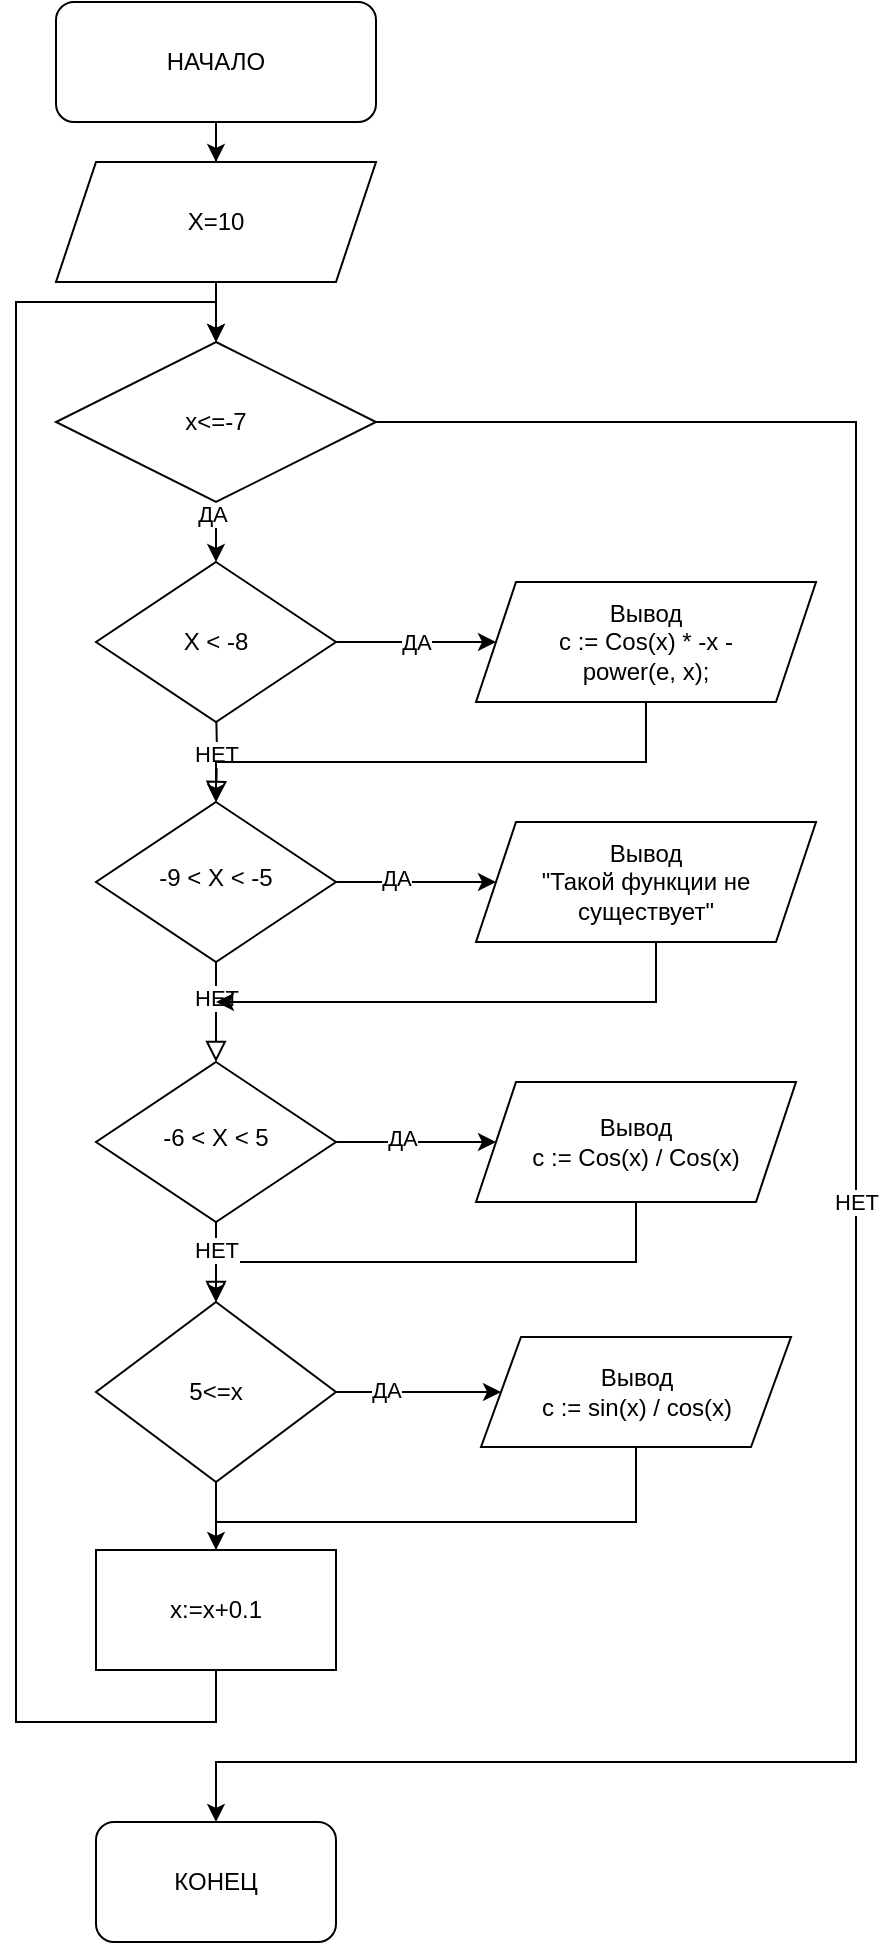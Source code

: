 <mxfile version="22.0.4" type="device">
  <diagram id="C5RBs43oDa-KdzZeNtuy" name="Page-1">
    <mxGraphModel dx="2345" dy="2140" grid="1" gridSize="10" guides="1" tooltips="1" connect="1" arrows="1" fold="1" page="1" pageScale="1" pageWidth="827" pageHeight="1169" math="0" shadow="0">
      <root>
        <mxCell id="WIyWlLk6GJQsqaUBKTNV-0" />
        <mxCell id="WIyWlLk6GJQsqaUBKTNV-1" parent="WIyWlLk6GJQsqaUBKTNV-0" />
        <mxCell id="WIyWlLk6GJQsqaUBKTNV-2" value="" style="rounded=0;html=1;jettySize=auto;orthogonalLoop=1;fontSize=11;endArrow=block;endFill=0;endSize=8;strokeWidth=1;shadow=0;labelBackgroundColor=none;edgeStyle=orthogonalEdgeStyle;" parent="WIyWlLk6GJQsqaUBKTNV-1" target="WIyWlLk6GJQsqaUBKTNV-6" edge="1">
          <mxGeometry relative="1" as="geometry">
            <mxPoint x="240" y="230" as="sourcePoint" />
          </mxGeometry>
        </mxCell>
        <mxCell id="iUQOA9JYDwzZ4myku8dQ-52" value="НЕТ" style="edgeLabel;html=1;align=center;verticalAlign=middle;resizable=0;points=[];" parent="WIyWlLk6GJQsqaUBKTNV-2" vertex="1" connectable="0">
          <mxGeometry x="0.058" relative="1" as="geometry">
            <mxPoint as="offset" />
          </mxGeometry>
        </mxCell>
        <mxCell id="WIyWlLk6GJQsqaUBKTNV-4" value="" style="rounded=0;html=1;jettySize=auto;orthogonalLoop=1;fontSize=11;endArrow=block;endFill=0;endSize=8;strokeWidth=1;shadow=0;labelBackgroundColor=none;edgeStyle=orthogonalEdgeStyle;" parent="WIyWlLk6GJQsqaUBKTNV-1" source="WIyWlLk6GJQsqaUBKTNV-6" target="WIyWlLk6GJQsqaUBKTNV-10" edge="1">
          <mxGeometry y="20" relative="1" as="geometry">
            <mxPoint as="offset" />
          </mxGeometry>
        </mxCell>
        <mxCell id="iUQOA9JYDwzZ4myku8dQ-53" value="НЕТ" style="edgeLabel;html=1;align=center;verticalAlign=middle;resizable=0;points=[];" parent="WIyWlLk6GJQsqaUBKTNV-4" vertex="1" connectable="0">
          <mxGeometry x="-0.29" relative="1" as="geometry">
            <mxPoint as="offset" />
          </mxGeometry>
        </mxCell>
        <mxCell id="EUdzU-dJYIpcsl93LFTQ-22" value="" style="edgeStyle=orthogonalEdgeStyle;rounded=0;orthogonalLoop=1;jettySize=auto;html=1;" edge="1" parent="WIyWlLk6GJQsqaUBKTNV-1" source="WIyWlLk6GJQsqaUBKTNV-6" target="EUdzU-dJYIpcsl93LFTQ-20">
          <mxGeometry relative="1" as="geometry" />
        </mxCell>
        <mxCell id="EUdzU-dJYIpcsl93LFTQ-29" value="ДА" style="edgeLabel;html=1;align=center;verticalAlign=middle;resizable=0;points=[];" vertex="1" connectable="0" parent="EUdzU-dJYIpcsl93LFTQ-22">
          <mxGeometry x="-0.25" y="2" relative="1" as="geometry">
            <mxPoint as="offset" />
          </mxGeometry>
        </mxCell>
        <mxCell id="WIyWlLk6GJQsqaUBKTNV-6" value="-9 &amp;lt; Х &amp;lt; -5" style="rhombus;whiteSpace=wrap;html=1;shadow=0;fontFamily=Helvetica;fontSize=12;align=center;strokeWidth=1;spacing=6;spacingTop=-4;" parent="WIyWlLk6GJQsqaUBKTNV-1" vertex="1">
          <mxGeometry x="180" y="280" width="120" height="80" as="geometry" />
        </mxCell>
        <mxCell id="EUdzU-dJYIpcsl93LFTQ-3" style="edgeStyle=orthogonalEdgeStyle;rounded=0;orthogonalLoop=1;jettySize=auto;html=1;exitX=0.5;exitY=1;exitDx=0;exitDy=0;" edge="1" parent="WIyWlLk6GJQsqaUBKTNV-1">
          <mxGeometry relative="1" as="geometry">
            <mxPoint x="240" y="380" as="targetPoint" />
            <mxPoint x="460" y="340" as="sourcePoint" />
            <Array as="points">
              <mxPoint x="460" y="380" />
            </Array>
          </mxGeometry>
        </mxCell>
        <mxCell id="EUdzU-dJYIpcsl93LFTQ-24" value="" style="edgeStyle=orthogonalEdgeStyle;rounded=0;orthogonalLoop=1;jettySize=auto;html=1;" edge="1" parent="WIyWlLk6GJQsqaUBKTNV-1" source="WIyWlLk6GJQsqaUBKTNV-10" target="EUdzU-dJYIpcsl93LFTQ-23">
          <mxGeometry relative="1" as="geometry" />
        </mxCell>
        <mxCell id="EUdzU-dJYIpcsl93LFTQ-28" value="ДА" style="edgeLabel;html=1;align=center;verticalAlign=middle;resizable=0;points=[];" vertex="1" connectable="0" parent="EUdzU-dJYIpcsl93LFTQ-24">
          <mxGeometry x="-0.188" y="2" relative="1" as="geometry">
            <mxPoint as="offset" />
          </mxGeometry>
        </mxCell>
        <mxCell id="WIyWlLk6GJQsqaUBKTNV-10" value="-6 &amp;lt; Х &amp;lt; 5" style="rhombus;whiteSpace=wrap;html=1;shadow=0;fontFamily=Helvetica;fontSize=12;align=center;strokeWidth=1;spacing=6;spacingTop=-4;" parent="WIyWlLk6GJQsqaUBKTNV-1" vertex="1">
          <mxGeometry x="180" y="410" width="120" height="80" as="geometry" />
        </mxCell>
        <mxCell id="EUdzU-dJYIpcsl93LFTQ-4" style="edgeStyle=orthogonalEdgeStyle;rounded=0;orthogonalLoop=1;jettySize=auto;html=1;exitX=0.5;exitY=1;exitDx=0;exitDy=0;entryX=0.5;entryY=0;entryDx=0;entryDy=0;" edge="1" parent="WIyWlLk6GJQsqaUBKTNV-1">
          <mxGeometry relative="1" as="geometry">
            <mxPoint x="400" y="470" as="sourcePoint" />
            <mxPoint x="240" y="530" as="targetPoint" />
            <Array as="points">
              <mxPoint x="450" y="471" />
              <mxPoint x="450" y="510" />
              <mxPoint x="240" y="510" />
            </Array>
          </mxGeometry>
        </mxCell>
        <mxCell id="iUQOA9JYDwzZ4myku8dQ-16" value="" style="rounded=0;html=1;jettySize=auto;orthogonalLoop=1;fontSize=11;endArrow=block;endFill=0;endSize=8;strokeWidth=1;shadow=0;labelBackgroundColor=none;edgeStyle=orthogonalEdgeStyle;" parent="WIyWlLk6GJQsqaUBKTNV-1" source="WIyWlLk6GJQsqaUBKTNV-10" edge="1">
          <mxGeometry x="0.333" y="20" relative="1" as="geometry">
            <mxPoint as="offset" />
            <mxPoint x="240" y="480" as="sourcePoint" />
            <mxPoint x="240" y="530" as="targetPoint" />
          </mxGeometry>
        </mxCell>
        <mxCell id="iUQOA9JYDwzZ4myku8dQ-54" value="НЕТ" style="edgeLabel;html=1;align=center;verticalAlign=middle;resizable=0;points=[];" parent="iUQOA9JYDwzZ4myku8dQ-16" vertex="1" connectable="0">
          <mxGeometry x="-0.313" relative="1" as="geometry">
            <mxPoint as="offset" />
          </mxGeometry>
        </mxCell>
        <mxCell id="EUdzU-dJYIpcsl93LFTQ-15" style="edgeStyle=orthogonalEdgeStyle;rounded=0;orthogonalLoop=1;jettySize=auto;html=1;exitX=0.5;exitY=1;exitDx=0;exitDy=0;entryX=0.5;entryY=0;entryDx=0;entryDy=0;" edge="1" parent="WIyWlLk6GJQsqaUBKTNV-1" source="iUQOA9JYDwzZ4myku8dQ-15" target="EUdzU-dJYIpcsl93LFTQ-14">
          <mxGeometry relative="1" as="geometry" />
        </mxCell>
        <mxCell id="EUdzU-dJYIpcsl93LFTQ-26" value="" style="edgeStyle=orthogonalEdgeStyle;rounded=0;orthogonalLoop=1;jettySize=auto;html=1;" edge="1" parent="WIyWlLk6GJQsqaUBKTNV-1" source="iUQOA9JYDwzZ4myku8dQ-15" target="EUdzU-dJYIpcsl93LFTQ-25">
          <mxGeometry relative="1" as="geometry" />
        </mxCell>
        <mxCell id="EUdzU-dJYIpcsl93LFTQ-27" value="ДА" style="edgeLabel;html=1;align=center;verticalAlign=middle;resizable=0;points=[];" vertex="1" connectable="0" parent="EUdzU-dJYIpcsl93LFTQ-26">
          <mxGeometry x="-0.394" y="1" relative="1" as="geometry">
            <mxPoint as="offset" />
          </mxGeometry>
        </mxCell>
        <mxCell id="iUQOA9JYDwzZ4myku8dQ-15" value="5&amp;lt;=x" style="rhombus;whiteSpace=wrap;html=1;" parent="WIyWlLk6GJQsqaUBKTNV-1" vertex="1">
          <mxGeometry x="180" y="530" width="120" height="90" as="geometry" />
        </mxCell>
        <mxCell id="EUdzU-dJYIpcsl93LFTQ-19" style="edgeStyle=orthogonalEdgeStyle;rounded=0;orthogonalLoop=1;jettySize=auto;html=1;entryX=1;entryY=0.75;entryDx=0;entryDy=0;" edge="1" parent="WIyWlLk6GJQsqaUBKTNV-1" target="EUdzU-dJYIpcsl93LFTQ-14">
          <mxGeometry relative="1" as="geometry">
            <mxPoint x="400" y="600" as="sourcePoint" />
            <Array as="points">
              <mxPoint x="450" y="600" />
              <mxPoint x="450" y="640" />
              <mxPoint x="240" y="640" />
              <mxPoint x="240" y="699" />
            </Array>
          </mxGeometry>
        </mxCell>
        <mxCell id="iUQOA9JYDwzZ4myku8dQ-27" value="" style="edgeStyle=orthogonalEdgeStyle;rounded=0;orthogonalLoop=1;jettySize=auto;html=1;" parent="WIyWlLk6GJQsqaUBKTNV-1" source="iUQOA9JYDwzZ4myku8dQ-26" edge="1" target="iUQOA9JYDwzZ4myku8dQ-31">
          <mxGeometry relative="1" as="geometry">
            <mxPoint x="240" y="60" as="targetPoint" />
            <Array as="points" />
          </mxGeometry>
        </mxCell>
        <mxCell id="iUQOA9JYDwzZ4myku8dQ-26" value="НАЧАЛО" style="rounded=1;whiteSpace=wrap;html=1;" parent="WIyWlLk6GJQsqaUBKTNV-1" vertex="1">
          <mxGeometry x="160" y="-120" width="160" height="60" as="geometry" />
        </mxCell>
        <mxCell id="iUQOA9JYDwzZ4myku8dQ-28" value="КОНЕЦ" style="rounded=1;whiteSpace=wrap;html=1;" parent="WIyWlLk6GJQsqaUBKTNV-1" vertex="1">
          <mxGeometry x="180" y="790" width="120" height="60" as="geometry" />
        </mxCell>
        <mxCell id="EUdzU-dJYIpcsl93LFTQ-9" value="ДА" style="edgeStyle=orthogonalEdgeStyle;rounded=0;orthogonalLoop=1;jettySize=auto;html=1;" edge="1" parent="WIyWlLk6GJQsqaUBKTNV-1" source="iUQOA9JYDwzZ4myku8dQ-30" target="EUdzU-dJYIpcsl93LFTQ-6">
          <mxGeometry relative="1" as="geometry" />
        </mxCell>
        <mxCell id="iUQOA9JYDwzZ4myku8dQ-30" value="Х &amp;lt; -8" style="rhombus;whiteSpace=wrap;html=1;" parent="WIyWlLk6GJQsqaUBKTNV-1" vertex="1">
          <mxGeometry x="180" y="160" width="120" height="80" as="geometry" />
        </mxCell>
        <mxCell id="EUdzU-dJYIpcsl93LFTQ-11" style="edgeStyle=orthogonalEdgeStyle;rounded=0;orthogonalLoop=1;jettySize=auto;html=1;" edge="1" parent="WIyWlLk6GJQsqaUBKTNV-1" source="iUQOA9JYDwzZ4myku8dQ-31" target="EUdzU-dJYIpcsl93LFTQ-10">
          <mxGeometry relative="1" as="geometry" />
        </mxCell>
        <mxCell id="iUQOA9JYDwzZ4myku8dQ-31" value="Х=10" style="shape=parallelogram;perimeter=parallelogramPerimeter;whiteSpace=wrap;html=1;fixedSize=1;" parent="WIyWlLk6GJQsqaUBKTNV-1" vertex="1">
          <mxGeometry x="160" y="-40" width="160" height="60" as="geometry" />
        </mxCell>
        <mxCell id="XavO2CWwu70M1n6p6zf4-1" value="" style="shape=waypoint;sketch=0;size=6;pointerEvents=1;points=[];fillColor=default;resizable=0;rotatable=0;perimeter=centerPerimeter;snapToPoint=1;" parent="WIyWlLk6GJQsqaUBKTNV-1" vertex="1">
          <mxGeometry x="270" y="674" width="20" height="20" as="geometry" />
        </mxCell>
        <mxCell id="EUdzU-dJYIpcsl93LFTQ-16" style="edgeStyle=orthogonalEdgeStyle;rounded=0;orthogonalLoop=1;jettySize=auto;html=1;" edge="1" parent="WIyWlLk6GJQsqaUBKTNV-1" source="EUdzU-dJYIpcsl93LFTQ-6" target="WIyWlLk6GJQsqaUBKTNV-6">
          <mxGeometry relative="1" as="geometry">
            <Array as="points">
              <mxPoint x="455" y="260" />
              <mxPoint x="240" y="260" />
            </Array>
          </mxGeometry>
        </mxCell>
        <mxCell id="EUdzU-dJYIpcsl93LFTQ-6" value="Вывод&lt;br&gt;c := Cos(x) * -x -&lt;br/&gt;power(e, x);" style="shape=parallelogram;perimeter=parallelogramPerimeter;whiteSpace=wrap;html=1;fixedSize=1;" vertex="1" parent="WIyWlLk6GJQsqaUBKTNV-1">
          <mxGeometry x="370" y="170" width="170" height="60" as="geometry" />
        </mxCell>
        <mxCell id="EUdzU-dJYIpcsl93LFTQ-12" style="edgeStyle=orthogonalEdgeStyle;rounded=0;orthogonalLoop=1;jettySize=auto;html=1;entryX=0.5;entryY=0;entryDx=0;entryDy=0;" edge="1" parent="WIyWlLk6GJQsqaUBKTNV-1" source="EUdzU-dJYIpcsl93LFTQ-10" target="iUQOA9JYDwzZ4myku8dQ-30">
          <mxGeometry relative="1" as="geometry" />
        </mxCell>
        <mxCell id="EUdzU-dJYIpcsl93LFTQ-13" value="ДА" style="edgeLabel;html=1;align=center;verticalAlign=middle;resizable=0;points=[];" vertex="1" connectable="0" parent="EUdzU-dJYIpcsl93LFTQ-12">
          <mxGeometry x="-0.78" y="-2" relative="1" as="geometry">
            <mxPoint as="offset" />
          </mxGeometry>
        </mxCell>
        <mxCell id="EUdzU-dJYIpcsl93LFTQ-18" value="НЕТ" style="edgeStyle=orthogonalEdgeStyle;rounded=0;orthogonalLoop=1;jettySize=auto;html=1;entryX=0.5;entryY=0;entryDx=0;entryDy=0;" edge="1" parent="WIyWlLk6GJQsqaUBKTNV-1" source="EUdzU-dJYIpcsl93LFTQ-10" target="iUQOA9JYDwzZ4myku8dQ-28">
          <mxGeometry relative="1" as="geometry">
            <mxPoint x="300" y="815" as="targetPoint" />
            <Array as="points">
              <mxPoint x="560" y="90" />
              <mxPoint x="560" y="760" />
              <mxPoint x="240" y="760" />
            </Array>
          </mxGeometry>
        </mxCell>
        <mxCell id="EUdzU-dJYIpcsl93LFTQ-10" value="x&amp;lt;=-7" style="rhombus;whiteSpace=wrap;html=1;" vertex="1" parent="WIyWlLk6GJQsqaUBKTNV-1">
          <mxGeometry x="160" y="50" width="160" height="80" as="geometry" />
        </mxCell>
        <mxCell id="EUdzU-dJYIpcsl93LFTQ-17" style="edgeStyle=orthogonalEdgeStyle;rounded=0;orthogonalLoop=1;jettySize=auto;html=1;" edge="1" parent="WIyWlLk6GJQsqaUBKTNV-1" source="EUdzU-dJYIpcsl93LFTQ-14" target="EUdzU-dJYIpcsl93LFTQ-10">
          <mxGeometry relative="1" as="geometry">
            <Array as="points">
              <mxPoint x="240" y="740" />
              <mxPoint x="140" y="740" />
              <mxPoint x="140" y="30" />
              <mxPoint x="240" y="30" />
            </Array>
          </mxGeometry>
        </mxCell>
        <mxCell id="EUdzU-dJYIpcsl93LFTQ-14" value="x:=x+0.1" style="rounded=0;whiteSpace=wrap;html=1;" vertex="1" parent="WIyWlLk6GJQsqaUBKTNV-1">
          <mxGeometry x="180" y="654" width="120" height="60" as="geometry" />
        </mxCell>
        <mxCell id="EUdzU-dJYIpcsl93LFTQ-20" value="Вывод&lt;br&gt;&quot;Такой функции не&lt;br&gt;существует&quot;" style="shape=parallelogram;perimeter=parallelogramPerimeter;whiteSpace=wrap;html=1;fixedSize=1;" vertex="1" parent="WIyWlLk6GJQsqaUBKTNV-1">
          <mxGeometry x="370" y="290" width="170" height="60" as="geometry" />
        </mxCell>
        <mxCell id="EUdzU-dJYIpcsl93LFTQ-23" value="Вывод&lt;br&gt;c := Cos(x) / Cos(x)" style="shape=parallelogram;perimeter=parallelogramPerimeter;whiteSpace=wrap;html=1;fixedSize=1;" vertex="1" parent="WIyWlLk6GJQsqaUBKTNV-1">
          <mxGeometry x="370" y="420" width="160" height="60" as="geometry" />
        </mxCell>
        <mxCell id="EUdzU-dJYIpcsl93LFTQ-25" value="Вывод&lt;br&gt;c := sin(x) / cos(x)" style="shape=parallelogram;perimeter=parallelogramPerimeter;whiteSpace=wrap;html=1;fixedSize=1;" vertex="1" parent="WIyWlLk6GJQsqaUBKTNV-1">
          <mxGeometry x="372.5" y="547.5" width="155" height="55" as="geometry" />
        </mxCell>
      </root>
    </mxGraphModel>
  </diagram>
</mxfile>
